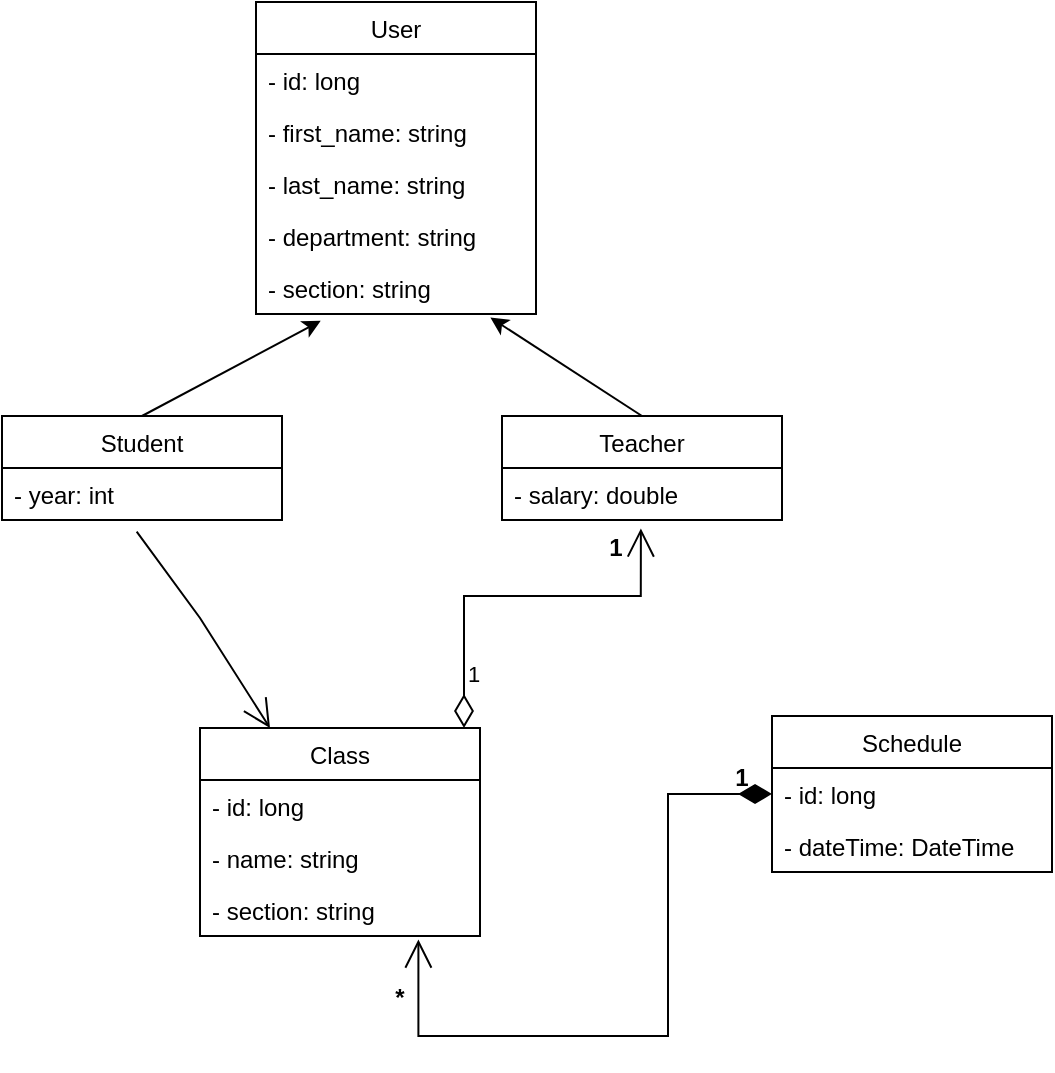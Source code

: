 <mxfile version="15.6.0" type="device"><diagram id="iEd_oz73Zti3lQZ5hg1T" name="Page-1"><mxGraphModel dx="1037" dy="579" grid="1" gridSize="11" guides="1" tooltips="1" connect="1" arrows="1" fold="1" page="1" pageScale="1" pageWidth="827" pageHeight="1169" math="0" shadow="0"><root><mxCell id="0"/><mxCell id="1" parent="0"/><mxCell id="anO91JiCDSLCASEUNBwk-2" value="User" style="swimlane;fontStyle=0;childLayout=stackLayout;horizontal=1;startSize=26;fillColor=none;horizontalStack=0;resizeParent=1;resizeParentMax=0;resizeLast=0;collapsible=1;marginBottom=0;" vertex="1" parent="1"><mxGeometry x="325" y="143" width="140" height="156" as="geometry"/></mxCell><mxCell id="anO91JiCDSLCASEUNBwk-15" value="- id: long" style="text;strokeColor=none;fillColor=none;align=left;verticalAlign=top;spacingLeft=4;spacingRight=4;overflow=hidden;rotatable=0;points=[[0,0.5],[1,0.5]];portConstraint=eastwest;" vertex="1" parent="anO91JiCDSLCASEUNBwk-2"><mxGeometry y="26" width="140" height="26" as="geometry"/></mxCell><mxCell id="anO91JiCDSLCASEUNBwk-3" value="- first_name: string&#10;" style="text;strokeColor=none;fillColor=none;align=left;verticalAlign=top;spacingLeft=4;spacingRight=4;overflow=hidden;rotatable=0;points=[[0,0.5],[1,0.5]];portConstraint=eastwest;" vertex="1" parent="anO91JiCDSLCASEUNBwk-2"><mxGeometry y="52" width="140" height="26" as="geometry"/></mxCell><mxCell id="anO91JiCDSLCASEUNBwk-4" value="- last_name: string" style="text;strokeColor=none;fillColor=none;align=left;verticalAlign=top;spacingLeft=4;spacingRight=4;overflow=hidden;rotatable=0;points=[[0,0.5],[1,0.5]];portConstraint=eastwest;" vertex="1" parent="anO91JiCDSLCASEUNBwk-2"><mxGeometry y="78" width="140" height="26" as="geometry"/></mxCell><mxCell id="anO91JiCDSLCASEUNBwk-16" value="- department: string" style="text;strokeColor=none;fillColor=none;align=left;verticalAlign=top;spacingLeft=4;spacingRight=4;overflow=hidden;rotatable=0;points=[[0,0.5],[1,0.5]];portConstraint=eastwest;" vertex="1" parent="anO91JiCDSLCASEUNBwk-2"><mxGeometry y="104" width="140" height="26" as="geometry"/></mxCell><mxCell id="anO91JiCDSLCASEUNBwk-17" value="- section: string" style="text;strokeColor=none;fillColor=none;align=left;verticalAlign=top;spacingLeft=4;spacingRight=4;overflow=hidden;rotatable=0;points=[[0,0.5],[1,0.5]];portConstraint=eastwest;" vertex="1" parent="anO91JiCDSLCASEUNBwk-2"><mxGeometry y="130" width="140" height="26" as="geometry"/></mxCell><mxCell id="anO91JiCDSLCASEUNBwk-6" value="Student" style="swimlane;fontStyle=0;childLayout=stackLayout;horizontal=1;startSize=26;fillColor=none;horizontalStack=0;resizeParent=1;resizeParentMax=0;resizeLast=0;collapsible=1;marginBottom=0;" vertex="1" parent="1"><mxGeometry x="198" y="350" width="140" height="52" as="geometry"><mxRectangle x="160" y="160" width="70" height="26" as="alternateBounds"/></mxGeometry></mxCell><mxCell id="anO91JiCDSLCASEUNBwk-7" value="- year: int" style="text;strokeColor=none;fillColor=none;align=left;verticalAlign=top;spacingLeft=4;spacingRight=4;overflow=hidden;rotatable=0;points=[[0,0.5],[1,0.5]];portConstraint=eastwest;" vertex="1" parent="anO91JiCDSLCASEUNBwk-6"><mxGeometry y="26" width="140" height="26" as="geometry"/></mxCell><mxCell id="anO91JiCDSLCASEUNBwk-10" value="Teacher" style="swimlane;fontStyle=0;childLayout=stackLayout;horizontal=1;startSize=26;fillColor=none;horizontalStack=0;resizeParent=1;resizeParentMax=0;resizeLast=0;collapsible=1;marginBottom=0;" vertex="1" parent="1"><mxGeometry x="448" y="350" width="140" height="52" as="geometry"/></mxCell><mxCell id="anO91JiCDSLCASEUNBwk-11" value="- salary: double" style="text;strokeColor=none;fillColor=none;align=left;verticalAlign=top;spacingLeft=4;spacingRight=4;overflow=hidden;rotatable=0;points=[[0,0.5],[1,0.5]];portConstraint=eastwest;" vertex="1" parent="anO91JiCDSLCASEUNBwk-10"><mxGeometry y="26" width="140" height="26" as="geometry"/></mxCell><mxCell id="anO91JiCDSLCASEUNBwk-18" value="" style="endArrow=classic;html=1;rounded=0;exitX=0.5;exitY=0;exitDx=0;exitDy=0;entryX=0.231;entryY=1.131;entryDx=0;entryDy=0;entryPerimeter=0;" edge="1" parent="1" source="anO91JiCDSLCASEUNBwk-6" target="anO91JiCDSLCASEUNBwk-17"><mxGeometry width="50" height="50" relative="1" as="geometry"><mxPoint x="278" y="338" as="sourcePoint"/><mxPoint x="328" y="288" as="targetPoint"/></mxGeometry></mxCell><mxCell id="anO91JiCDSLCASEUNBwk-19" value="" style="endArrow=classic;html=1;rounded=0;entryX=0.837;entryY=1.069;entryDx=0;entryDy=0;entryPerimeter=0;exitX=0.5;exitY=0;exitDx=0;exitDy=0;" edge="1" parent="1" source="anO91JiCDSLCASEUNBwk-10" target="anO91JiCDSLCASEUNBwk-17"><mxGeometry width="50" height="50" relative="1" as="geometry"><mxPoint x="498" y="338" as="sourcePoint"/><mxPoint x="548" y="288" as="targetPoint"/></mxGeometry></mxCell><mxCell id="anO91JiCDSLCASEUNBwk-20" value="Class" style="swimlane;fontStyle=0;childLayout=stackLayout;horizontal=1;startSize=26;fillColor=none;horizontalStack=0;resizeParent=1;resizeParentMax=0;resizeLast=0;collapsible=1;marginBottom=0;" vertex="1" parent="1"><mxGeometry x="297" y="506" width="140" height="104" as="geometry"/></mxCell><mxCell id="anO91JiCDSLCASEUNBwk-21" value="- id: long&#10;" style="text;strokeColor=none;fillColor=none;align=left;verticalAlign=top;spacingLeft=4;spacingRight=4;overflow=hidden;rotatable=0;points=[[0,0.5],[1,0.5]];portConstraint=eastwest;" vertex="1" parent="anO91JiCDSLCASEUNBwk-20"><mxGeometry y="26" width="140" height="26" as="geometry"/></mxCell><mxCell id="anO91JiCDSLCASEUNBwk-22" value="- name: string" style="text;strokeColor=none;fillColor=none;align=left;verticalAlign=top;spacingLeft=4;spacingRight=4;overflow=hidden;rotatable=0;points=[[0,0.5],[1,0.5]];portConstraint=eastwest;" vertex="1" parent="anO91JiCDSLCASEUNBwk-20"><mxGeometry y="52" width="140" height="26" as="geometry"/></mxCell><mxCell id="anO91JiCDSLCASEUNBwk-23" value="- section: string&#10;" style="text;strokeColor=none;fillColor=none;align=left;verticalAlign=top;spacingLeft=4;spacingRight=4;overflow=hidden;rotatable=0;points=[[0,0.5],[1,0.5]];portConstraint=eastwest;" vertex="1" parent="anO91JiCDSLCASEUNBwk-20"><mxGeometry y="78" width="140" height="26" as="geometry"/></mxCell><mxCell id="anO91JiCDSLCASEUNBwk-24" value="" style="endArrow=open;endFill=1;endSize=12;html=1;rounded=0;exitX=0.481;exitY=1.223;exitDx=0;exitDy=0;exitPerimeter=0;entryX=0.25;entryY=0;entryDx=0;entryDy=0;" edge="1" parent="1" source="anO91JiCDSLCASEUNBwk-7" target="anO91JiCDSLCASEUNBwk-20"><mxGeometry width="160" relative="1" as="geometry"><mxPoint x="352" y="495" as="sourcePoint"/><mxPoint x="512" y="495" as="targetPoint"/><Array as="points"><mxPoint x="297" y="451"/></Array></mxGeometry></mxCell><mxCell id="anO91JiCDSLCASEUNBwk-25" value="1" style="endArrow=open;html=1;endSize=12;startArrow=diamondThin;startSize=14;startFill=0;edgeStyle=orthogonalEdgeStyle;align=left;verticalAlign=bottom;rounded=0;entryX=0.496;entryY=1.162;entryDx=0;entryDy=0;entryPerimeter=0;" edge="1" parent="1" source="anO91JiCDSLCASEUNBwk-20" target="anO91JiCDSLCASEUNBwk-11"><mxGeometry x="-0.801" relative="1" as="geometry"><mxPoint x="429" y="484" as="sourcePoint"/><mxPoint x="589" y="484" as="targetPoint"/><Array as="points"><mxPoint x="429" y="440"/><mxPoint x="517" y="440"/></Array><mxPoint as="offset"/></mxGeometry></mxCell><mxCell id="anO91JiCDSLCASEUNBwk-26" value="Schedule" style="swimlane;fontStyle=0;childLayout=stackLayout;horizontal=1;startSize=26;fillColor=none;horizontalStack=0;resizeParent=1;resizeParentMax=0;resizeLast=0;collapsible=1;marginBottom=0;" vertex="1" parent="1"><mxGeometry x="583" y="500" width="140" height="78" as="geometry"/></mxCell><mxCell id="anO91JiCDSLCASEUNBwk-27" value="- id: long&#10;" style="text;strokeColor=none;fillColor=none;align=left;verticalAlign=top;spacingLeft=4;spacingRight=4;overflow=hidden;rotatable=0;points=[[0,0.5],[1,0.5]];portConstraint=eastwest;" vertex="1" parent="anO91JiCDSLCASEUNBwk-26"><mxGeometry y="26" width="140" height="26" as="geometry"/></mxCell><mxCell id="anO91JiCDSLCASEUNBwk-28" value="- dateTime: DateTime" style="text;strokeColor=none;fillColor=none;align=left;verticalAlign=top;spacingLeft=4;spacingRight=4;overflow=hidden;rotatable=0;points=[[0,0.5],[1,0.5]];portConstraint=eastwest;" vertex="1" parent="anO91JiCDSLCASEUNBwk-26"><mxGeometry y="52" width="140" height="26" as="geometry"/></mxCell><mxCell id="anO91JiCDSLCASEUNBwk-30" value="" style="endArrow=open;html=1;endSize=12;startArrow=diamondThin;startSize=14;startFill=1;edgeStyle=orthogonalEdgeStyle;align=left;verticalAlign=bottom;rounded=0;entryX=0.78;entryY=1.069;entryDx=0;entryDy=0;entryPerimeter=0;" edge="1" parent="1" source="anO91JiCDSLCASEUNBwk-26" target="anO91JiCDSLCASEUNBwk-23"><mxGeometry x="-0.191" y="30" relative="1" as="geometry"><mxPoint x="451" y="660" as="sourcePoint"/><mxPoint x="611" y="660" as="targetPoint"/><Array as="points"><mxPoint x="531" y="539"/><mxPoint x="531" y="660"/><mxPoint x="406" y="660"/></Array><mxPoint as="offset"/></mxGeometry></mxCell><mxCell id="anO91JiCDSLCASEUNBwk-31" value="1" style="text;align=center;fontStyle=1;verticalAlign=middle;spacingLeft=3;spacingRight=3;strokeColor=none;rotatable=0;points=[[0,0.5],[1,0.5]];portConstraint=eastwest;" vertex="1" parent="1"><mxGeometry x="465" y="402" width="80" height="26" as="geometry"/></mxCell><mxCell id="anO91JiCDSLCASEUNBwk-33" value="1" style="text;align=center;fontStyle=1;verticalAlign=middle;spacingLeft=3;spacingRight=3;strokeColor=none;rotatable=0;points=[[0,0.5],[1,0.5]];portConstraint=eastwest;" vertex="1" parent="1"><mxGeometry x="528" y="517" width="80" height="26" as="geometry"/></mxCell><mxCell id="anO91JiCDSLCASEUNBwk-34" value="*" style="text;align=center;fontStyle=1;verticalAlign=middle;spacingLeft=3;spacingRight=3;strokeColor=none;rotatable=0;points=[[0,0.5],[1,0.5]];portConstraint=eastwest;" vertex="1" parent="1"><mxGeometry x="357" y="627" width="80" height="26" as="geometry"/></mxCell></root></mxGraphModel></diagram></mxfile>
